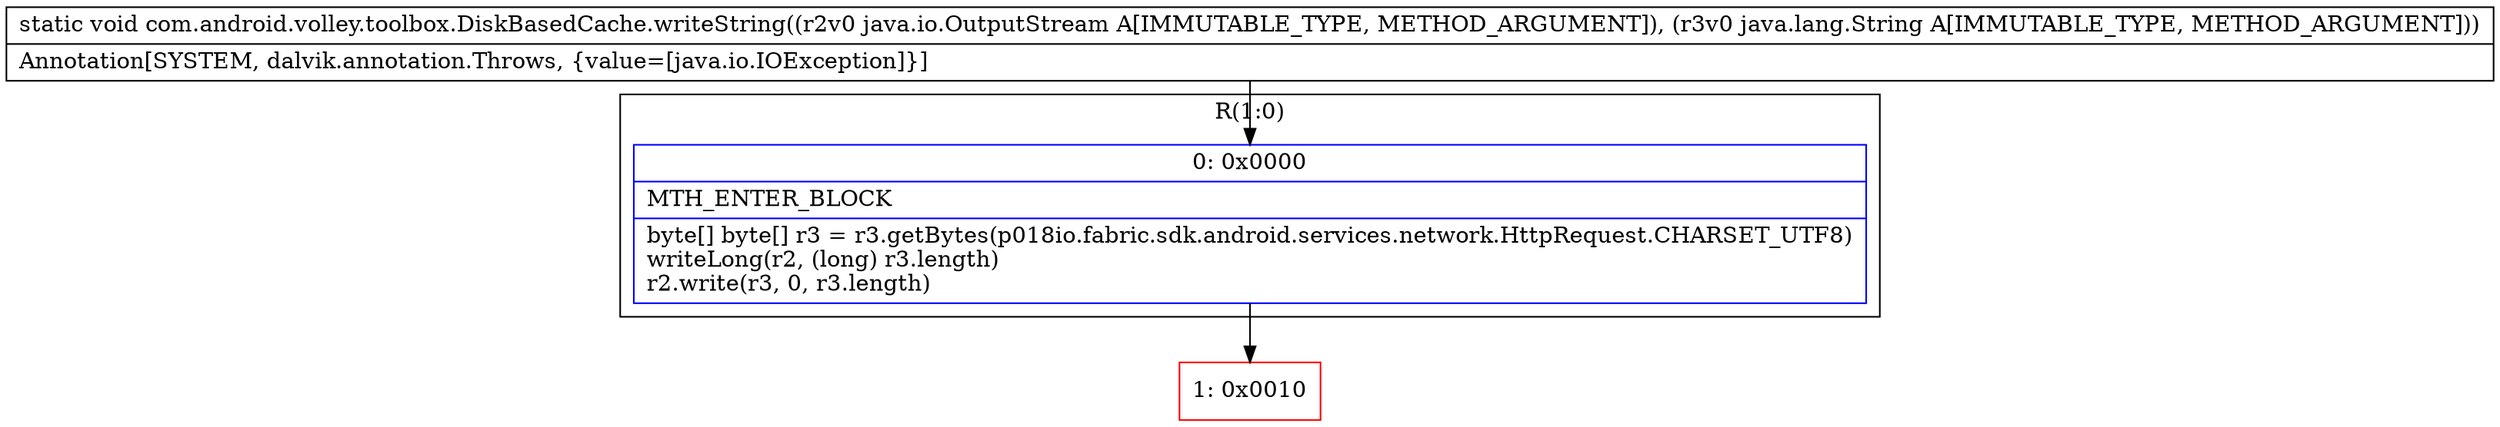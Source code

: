 digraph "CFG forcom.android.volley.toolbox.DiskBasedCache.writeString(Ljava\/io\/OutputStream;Ljava\/lang\/String;)V" {
subgraph cluster_Region_1675179945 {
label = "R(1:0)";
node [shape=record,color=blue];
Node_0 [shape=record,label="{0\:\ 0x0000|MTH_ENTER_BLOCK\l|byte[] byte[] r3 = r3.getBytes(p018io.fabric.sdk.android.services.network.HttpRequest.CHARSET_UTF8)\lwriteLong(r2, (long) r3.length)\lr2.write(r3, 0, r3.length)\l}"];
}
Node_1 [shape=record,color=red,label="{1\:\ 0x0010}"];
MethodNode[shape=record,label="{static void com.android.volley.toolbox.DiskBasedCache.writeString((r2v0 java.io.OutputStream A[IMMUTABLE_TYPE, METHOD_ARGUMENT]), (r3v0 java.lang.String A[IMMUTABLE_TYPE, METHOD_ARGUMENT]))  | Annotation[SYSTEM, dalvik.annotation.Throws, \{value=[java.io.IOException]\}]\l}"];
MethodNode -> Node_0;
Node_0 -> Node_1;
}

